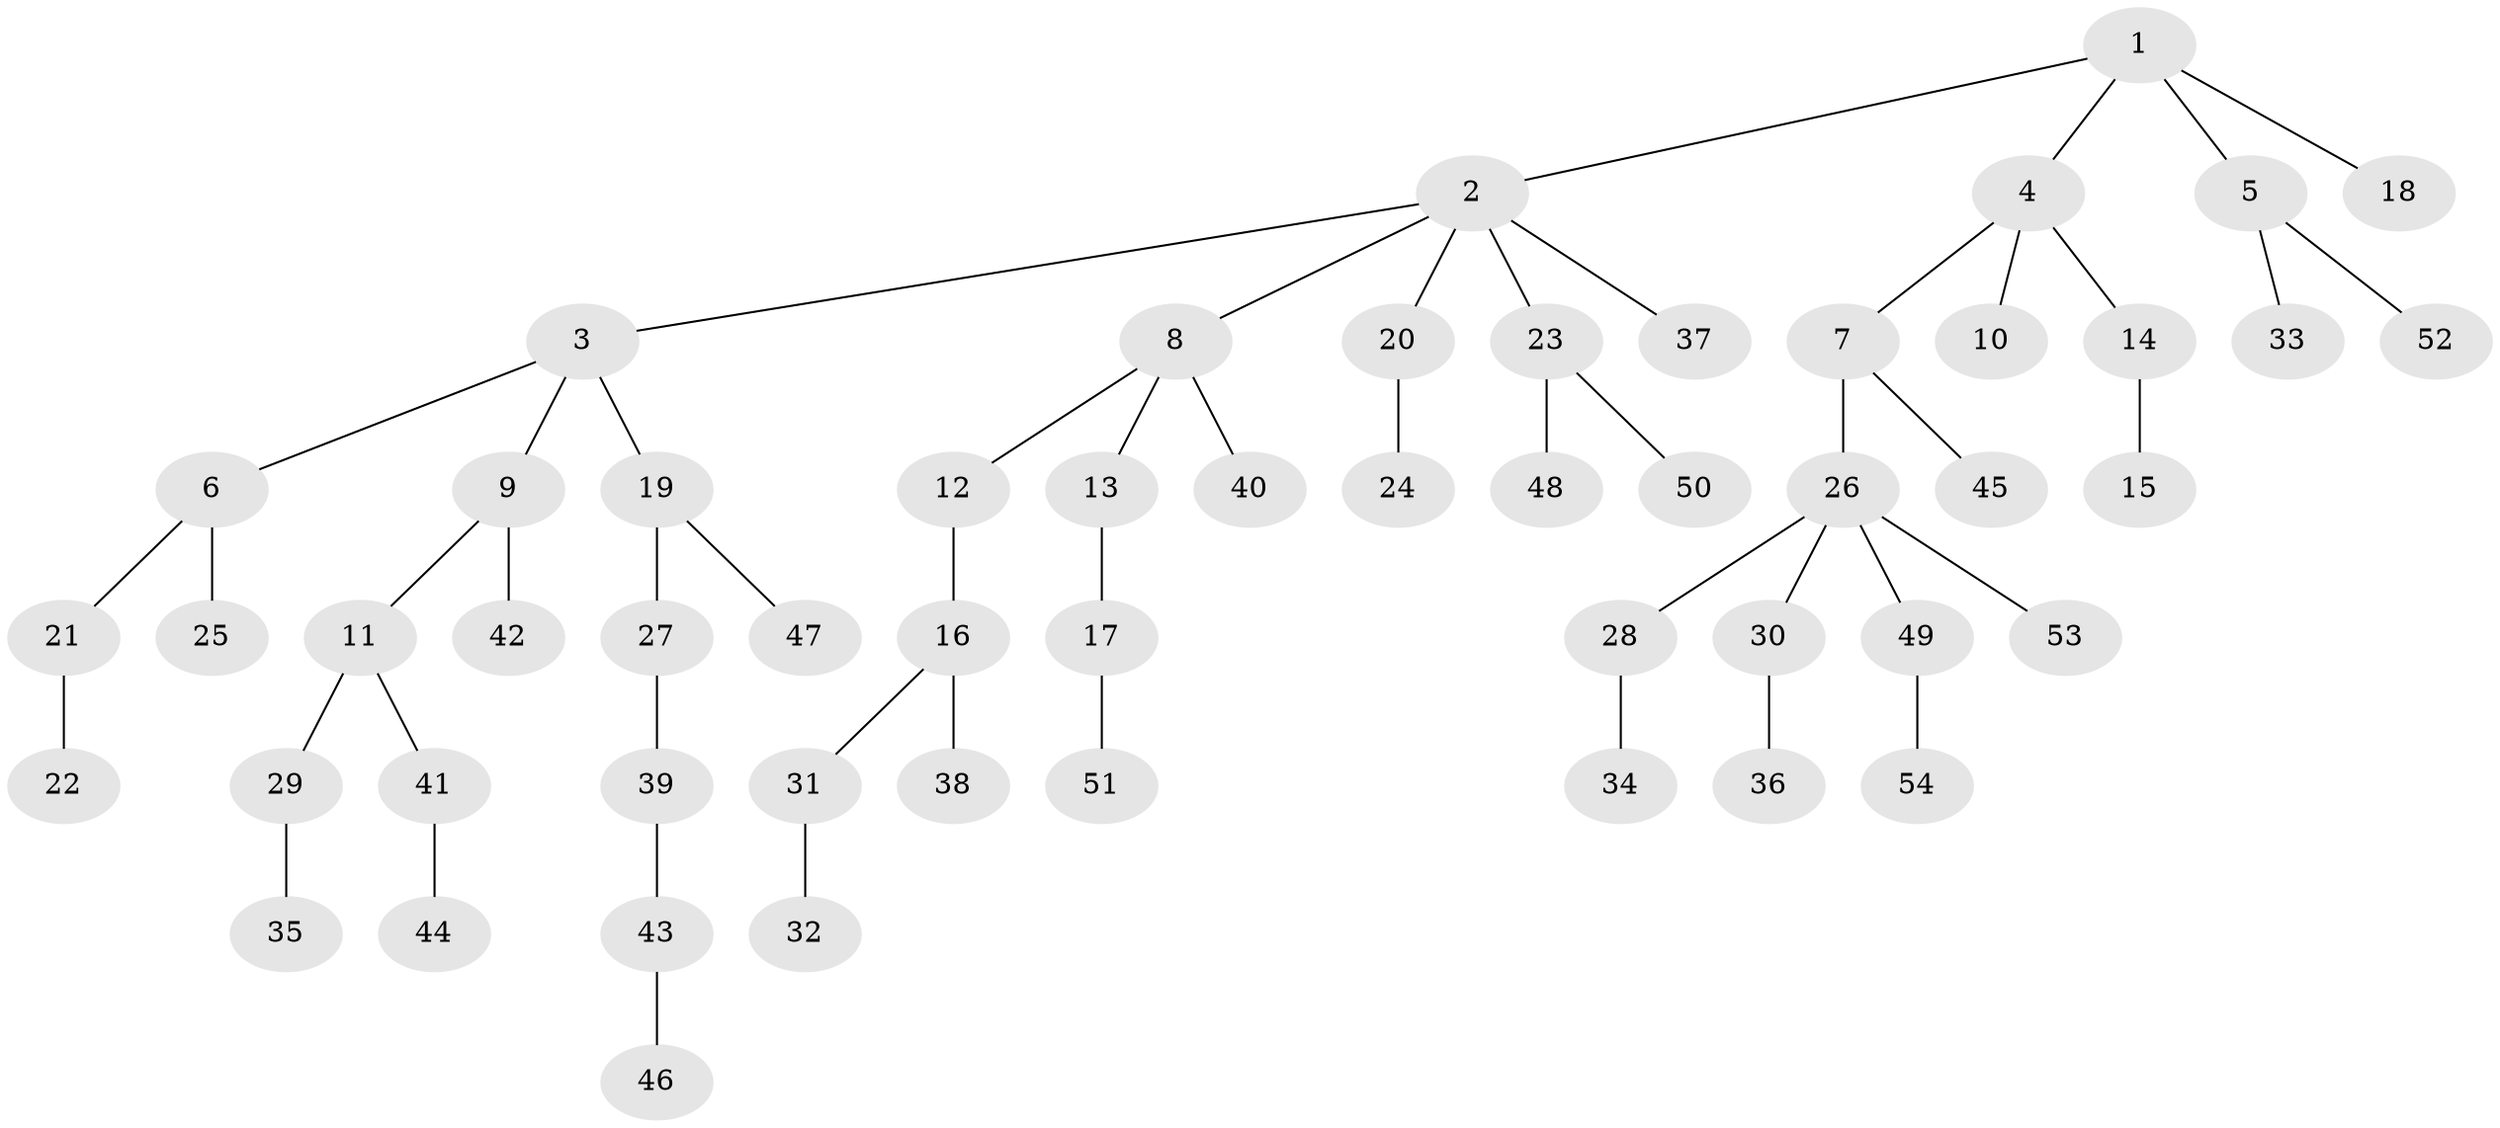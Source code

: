 // coarse degree distribution, {3: 0.22727272727272727, 1: 0.5, 4: 0.09090909090909091, 2: 0.18181818181818182}
// Generated by graph-tools (version 1.1) at 2025/37/03/04/25 23:37:25]
// undirected, 54 vertices, 53 edges
graph export_dot {
  node [color=gray90,style=filled];
  1;
  2;
  3;
  4;
  5;
  6;
  7;
  8;
  9;
  10;
  11;
  12;
  13;
  14;
  15;
  16;
  17;
  18;
  19;
  20;
  21;
  22;
  23;
  24;
  25;
  26;
  27;
  28;
  29;
  30;
  31;
  32;
  33;
  34;
  35;
  36;
  37;
  38;
  39;
  40;
  41;
  42;
  43;
  44;
  45;
  46;
  47;
  48;
  49;
  50;
  51;
  52;
  53;
  54;
  1 -- 2;
  1 -- 4;
  1 -- 5;
  1 -- 18;
  2 -- 3;
  2 -- 8;
  2 -- 20;
  2 -- 23;
  2 -- 37;
  3 -- 6;
  3 -- 9;
  3 -- 19;
  4 -- 7;
  4 -- 10;
  4 -- 14;
  5 -- 33;
  5 -- 52;
  6 -- 21;
  6 -- 25;
  7 -- 26;
  7 -- 45;
  8 -- 12;
  8 -- 13;
  8 -- 40;
  9 -- 11;
  9 -- 42;
  11 -- 29;
  11 -- 41;
  12 -- 16;
  13 -- 17;
  14 -- 15;
  16 -- 31;
  16 -- 38;
  17 -- 51;
  19 -- 27;
  19 -- 47;
  20 -- 24;
  21 -- 22;
  23 -- 48;
  23 -- 50;
  26 -- 28;
  26 -- 30;
  26 -- 49;
  26 -- 53;
  27 -- 39;
  28 -- 34;
  29 -- 35;
  30 -- 36;
  31 -- 32;
  39 -- 43;
  41 -- 44;
  43 -- 46;
  49 -- 54;
}
